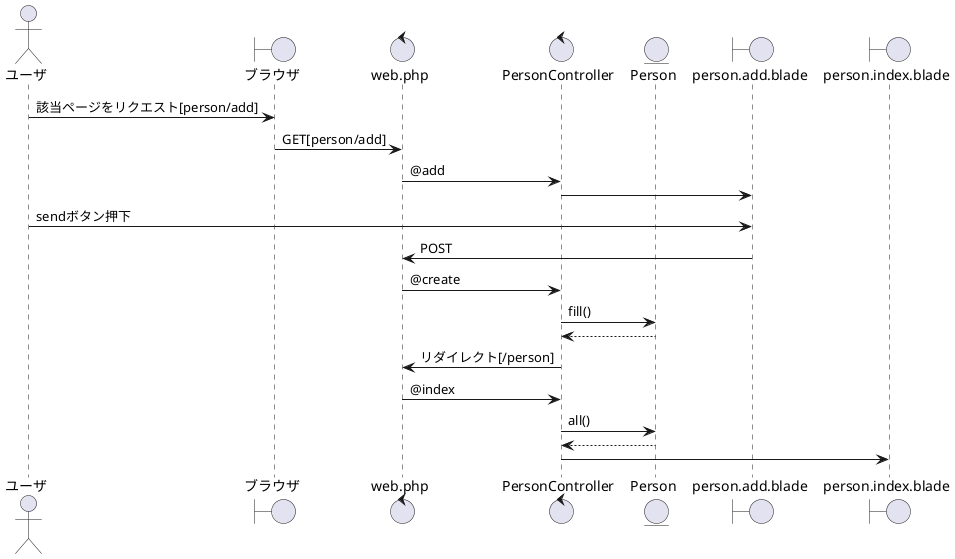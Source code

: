 @startuml 255_person_add
actor ユーザ
boundary ブラウザ
control web.php
control PersonController
entity Person
boundary person.add.blade
boundary person.index.blade

ユーザ -> ブラウザ:該当ページをリクエスト[person/add]
ブラウザ -> web.php: GET[person/add]
web.php -> PersonController:@add
PersonController -> person.add.blade
ユーザ -> person.add.blade:sendボタン押下
person.add.blade -> web.php:POST
web.php -> PersonController:@create
PersonController -> Person:fill()
PersonController <-- Person:
PersonController -> web.php:リダイレクト[/person]
web.php -> PersonController:@index
PersonController -> Person:all()
PersonController <-- Person
PersonController -> person.index.blade
@enduml
